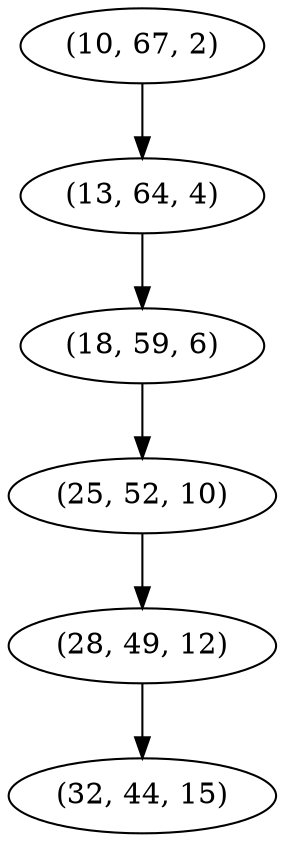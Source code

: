 digraph tree {
    "(10, 67, 2)";
    "(13, 64, 4)";
    "(18, 59, 6)";
    "(25, 52, 10)";
    "(28, 49, 12)";
    "(32, 44, 15)";
    "(10, 67, 2)" -> "(13, 64, 4)";
    "(13, 64, 4)" -> "(18, 59, 6)";
    "(18, 59, 6)" -> "(25, 52, 10)";
    "(25, 52, 10)" -> "(28, 49, 12)";
    "(28, 49, 12)" -> "(32, 44, 15)";
}

